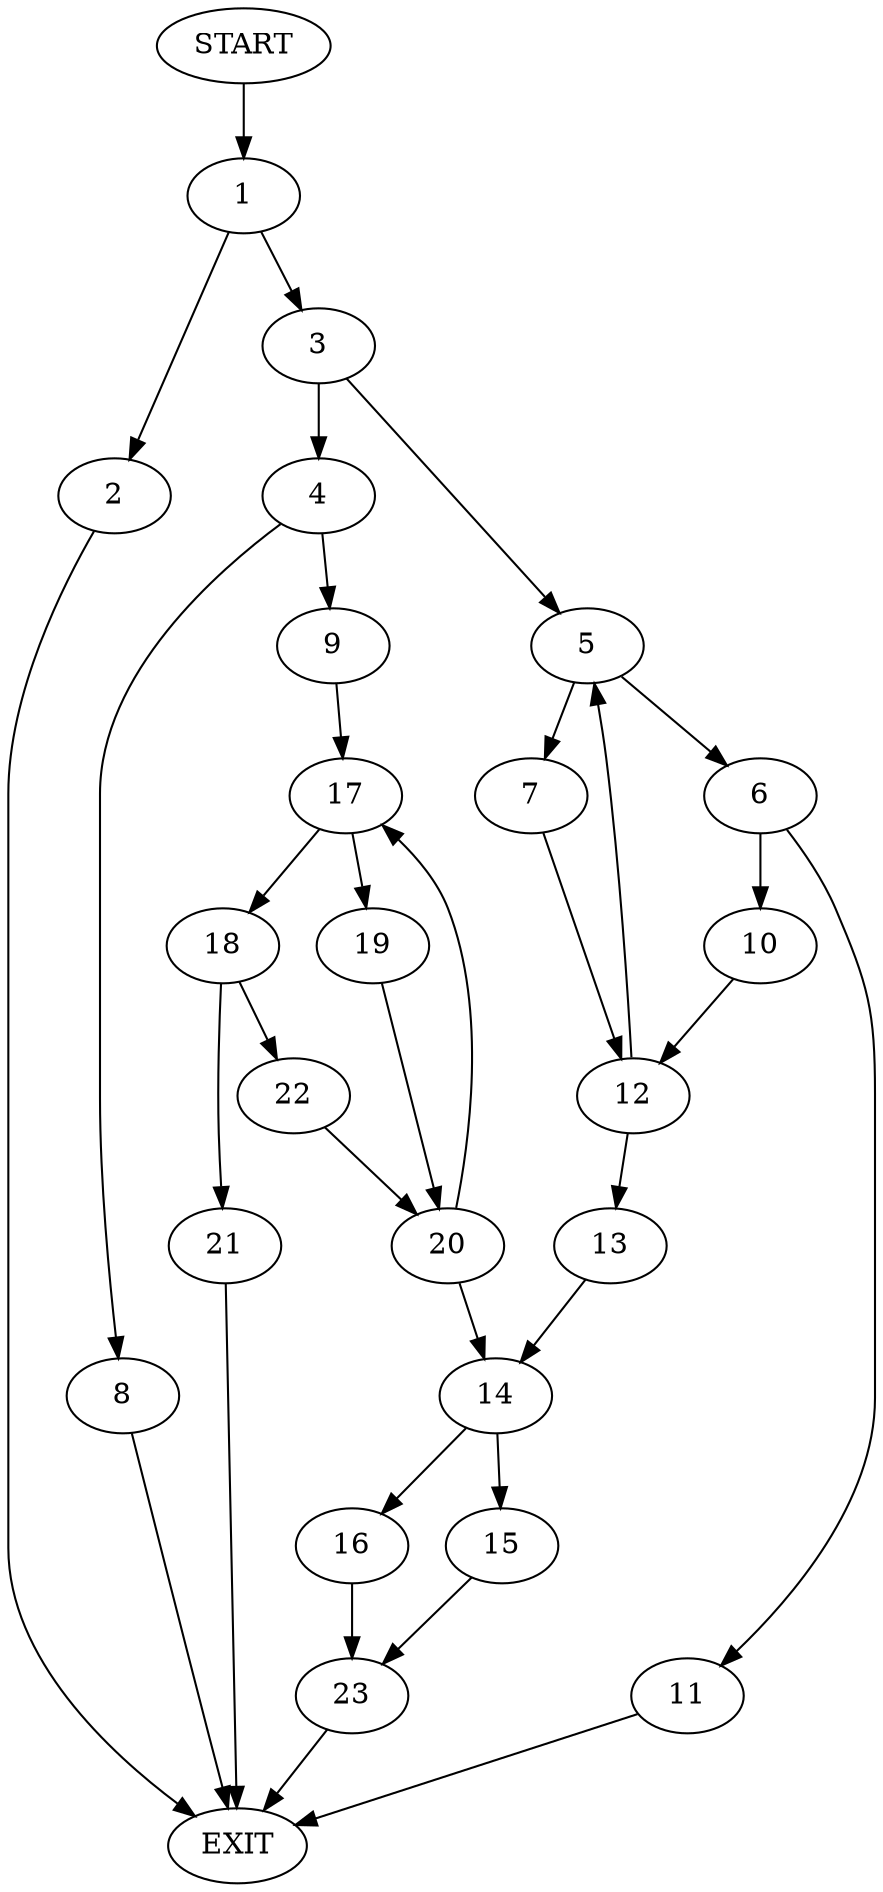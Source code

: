 digraph {
0 [label="START"]
24 [label="EXIT"]
0 -> 1
1 -> 2
1 -> 3
2 -> 24
3 -> 4
3 -> 5
5 -> 6
5 -> 7
4 -> 8
4 -> 9
6 -> 10
6 -> 11
7 -> 12
12 -> 5
12 -> 13
11 -> 24
10 -> 12
13 -> 14
14 -> 15
14 -> 16
8 -> 24
9 -> 17
17 -> 18
17 -> 19
19 -> 20
18 -> 21
18 -> 22
20 -> 17
20 -> 14
21 -> 24
22 -> 20
16 -> 23
15 -> 23
23 -> 24
}
